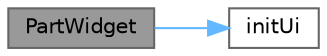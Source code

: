 digraph "PartWidget"
{
 // LATEX_PDF_SIZE
  bgcolor="transparent";
  edge [fontname=Helvetica,fontsize=10,labelfontname=Helvetica,labelfontsize=10];
  node [fontname=Helvetica,fontsize=10,shape=box,height=0.2,width=0.4];
  rankdir="LR";
  Node1 [id="Node000001",label="PartWidget",height=0.2,width=0.4,color="gray40", fillcolor="grey60", style="filled", fontcolor="black",tooltip="构造函数，初始化频道分区界面"];
  Node1 -> Node2 [id="edge1_Node000001_Node000002",color="steelblue1",style="solid",tooltip=" "];
  Node2 [id="Node000002",label="initUi",height=0.2,width=0.4,color="grey40", fillcolor="white", style="filled",URL="$class_part_widget.html#afba6e95967cc3eb25fd518f7bde6ec04",tooltip="初始化界面"];
}
